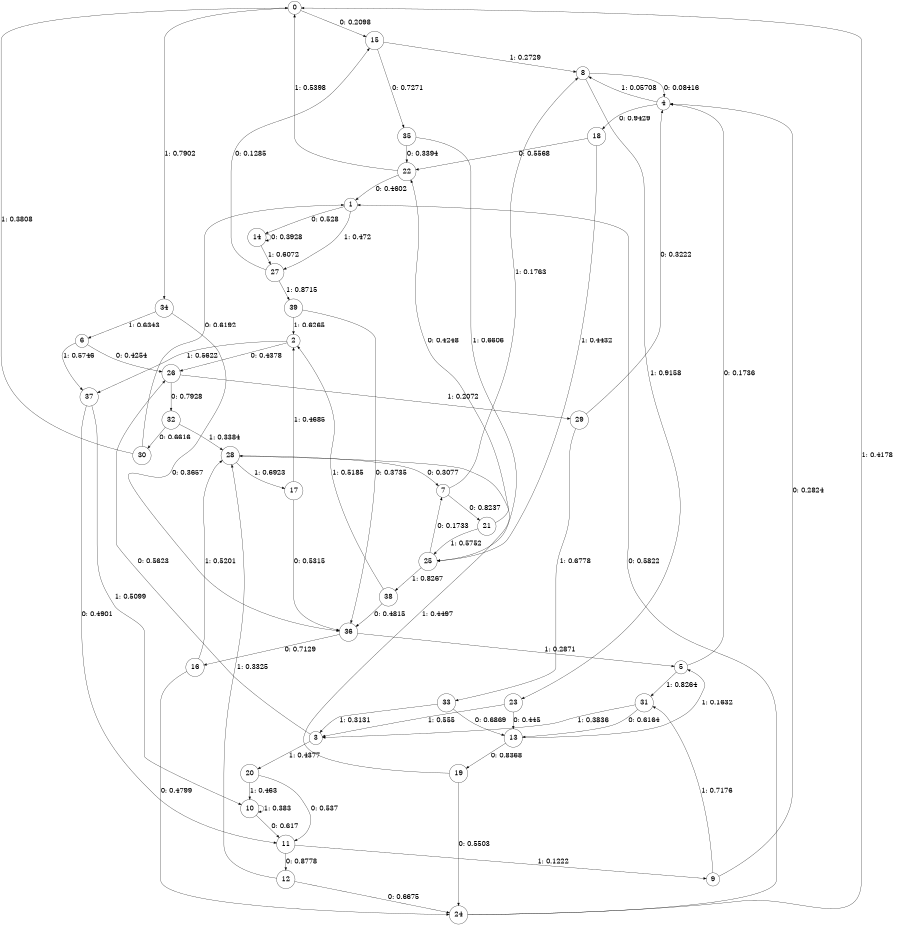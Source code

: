 digraph "ch18concat_phase3_L7" {
size = "6,8.5";
ratio = "fill";
node [shape = circle];
node [fontsize = 24];
edge [fontsize = 24];
0 -> 15 [label = "0: 0.2098   "];
0 -> 34 [label = "1: 0.7902   "];
1 -> 14 [label = "0: 0.528    "];
1 -> 27 [label = "1: 0.472    "];
2 -> 26 [label = "0: 0.4378   "];
2 -> 37 [label = "1: 0.5622   "];
3 -> 26 [label = "0: 0.5623   "];
3 -> 20 [label = "1: 0.4377   "];
4 -> 18 [label = "0: 0.9429   "];
4 -> 8 [label = "1: 0.05708  "];
5 -> 4 [label = "0: 0.1736   "];
5 -> 31 [label = "1: 0.8264   "];
6 -> 26 [label = "0: 0.4254   "];
6 -> 37 [label = "1: 0.5746   "];
7 -> 21 [label = "0: 0.8237   "];
7 -> 8 [label = "1: 0.1763   "];
8 -> 4 [label = "0: 0.08416  "];
8 -> 23 [label = "1: 0.9158   "];
9 -> 4 [label = "0: 0.2824   "];
9 -> 31 [label = "1: 0.7176   "];
10 -> 11 [label = "0: 0.617    "];
10 -> 10 [label = "1: 0.383    "];
11 -> 12 [label = "0: 0.8778   "];
11 -> 9 [label = "1: 0.1222   "];
12 -> 24 [label = "0: 0.6675   "];
12 -> 28 [label = "1: 0.3325   "];
13 -> 19 [label = "0: 0.8368   "];
13 -> 5 [label = "1: 0.1632   "];
14 -> 14 [label = "0: 0.3928   "];
14 -> 27 [label = "1: 0.6072   "];
15 -> 35 [label = "0: 0.7271   "];
15 -> 8 [label = "1: 0.2729   "];
16 -> 24 [label = "0: 0.4799   "];
16 -> 28 [label = "1: 0.5201   "];
17 -> 36 [label = "0: 0.5315   "];
17 -> 2 [label = "1: 0.4685   "];
18 -> 22 [label = "0: 0.5568   "];
18 -> 25 [label = "1: 0.4432   "];
19 -> 24 [label = "0: 0.5503   "];
19 -> 28 [label = "1: 0.4497   "];
20 -> 11 [label = "0: 0.537    "];
20 -> 10 [label = "1: 0.463    "];
21 -> 22 [label = "0: 0.4248   "];
21 -> 25 [label = "1: 0.5752   "];
22 -> 1 [label = "0: 0.4602   "];
22 -> 0 [label = "1: 0.5398   "];
23 -> 13 [label = "0: 0.445    "];
23 -> 3 [label = "1: 0.555    "];
24 -> 1 [label = "0: 0.5822   "];
24 -> 0 [label = "1: 0.4178   "];
25 -> 7 [label = "0: 0.1733   "];
25 -> 38 [label = "1: 0.8267   "];
26 -> 32 [label = "0: 0.7928   "];
26 -> 29 [label = "1: 0.2072   "];
27 -> 15 [label = "0: 0.1285   "];
27 -> 39 [label = "1: 0.8715   "];
28 -> 7 [label = "0: 0.3077   "];
28 -> 17 [label = "1: 0.6923   "];
29 -> 4 [label = "0: 0.3222   "];
29 -> 33 [label = "1: 0.6778   "];
30 -> 1 [label = "0: 0.6192   "];
30 -> 0 [label = "1: 0.3808   "];
31 -> 13 [label = "0: 0.6164   "];
31 -> 3 [label = "1: 0.3836   "];
32 -> 30 [label = "0: 0.6616   "];
32 -> 28 [label = "1: 0.3384   "];
33 -> 13 [label = "0: 0.6869   "];
33 -> 3 [label = "1: 0.3131   "];
34 -> 36 [label = "0: 0.3657   "];
34 -> 6 [label = "1: 0.6343   "];
35 -> 22 [label = "0: 0.3394   "];
35 -> 25 [label = "1: 0.6606   "];
36 -> 16 [label = "0: 0.7129   "];
36 -> 5 [label = "1: 0.2871   "];
37 -> 11 [label = "0: 0.4901   "];
37 -> 10 [label = "1: 0.5099   "];
38 -> 36 [label = "0: 0.4815   "];
38 -> 2 [label = "1: 0.5185   "];
39 -> 36 [label = "0: 0.3735   "];
39 -> 2 [label = "1: 0.6265   "];
}